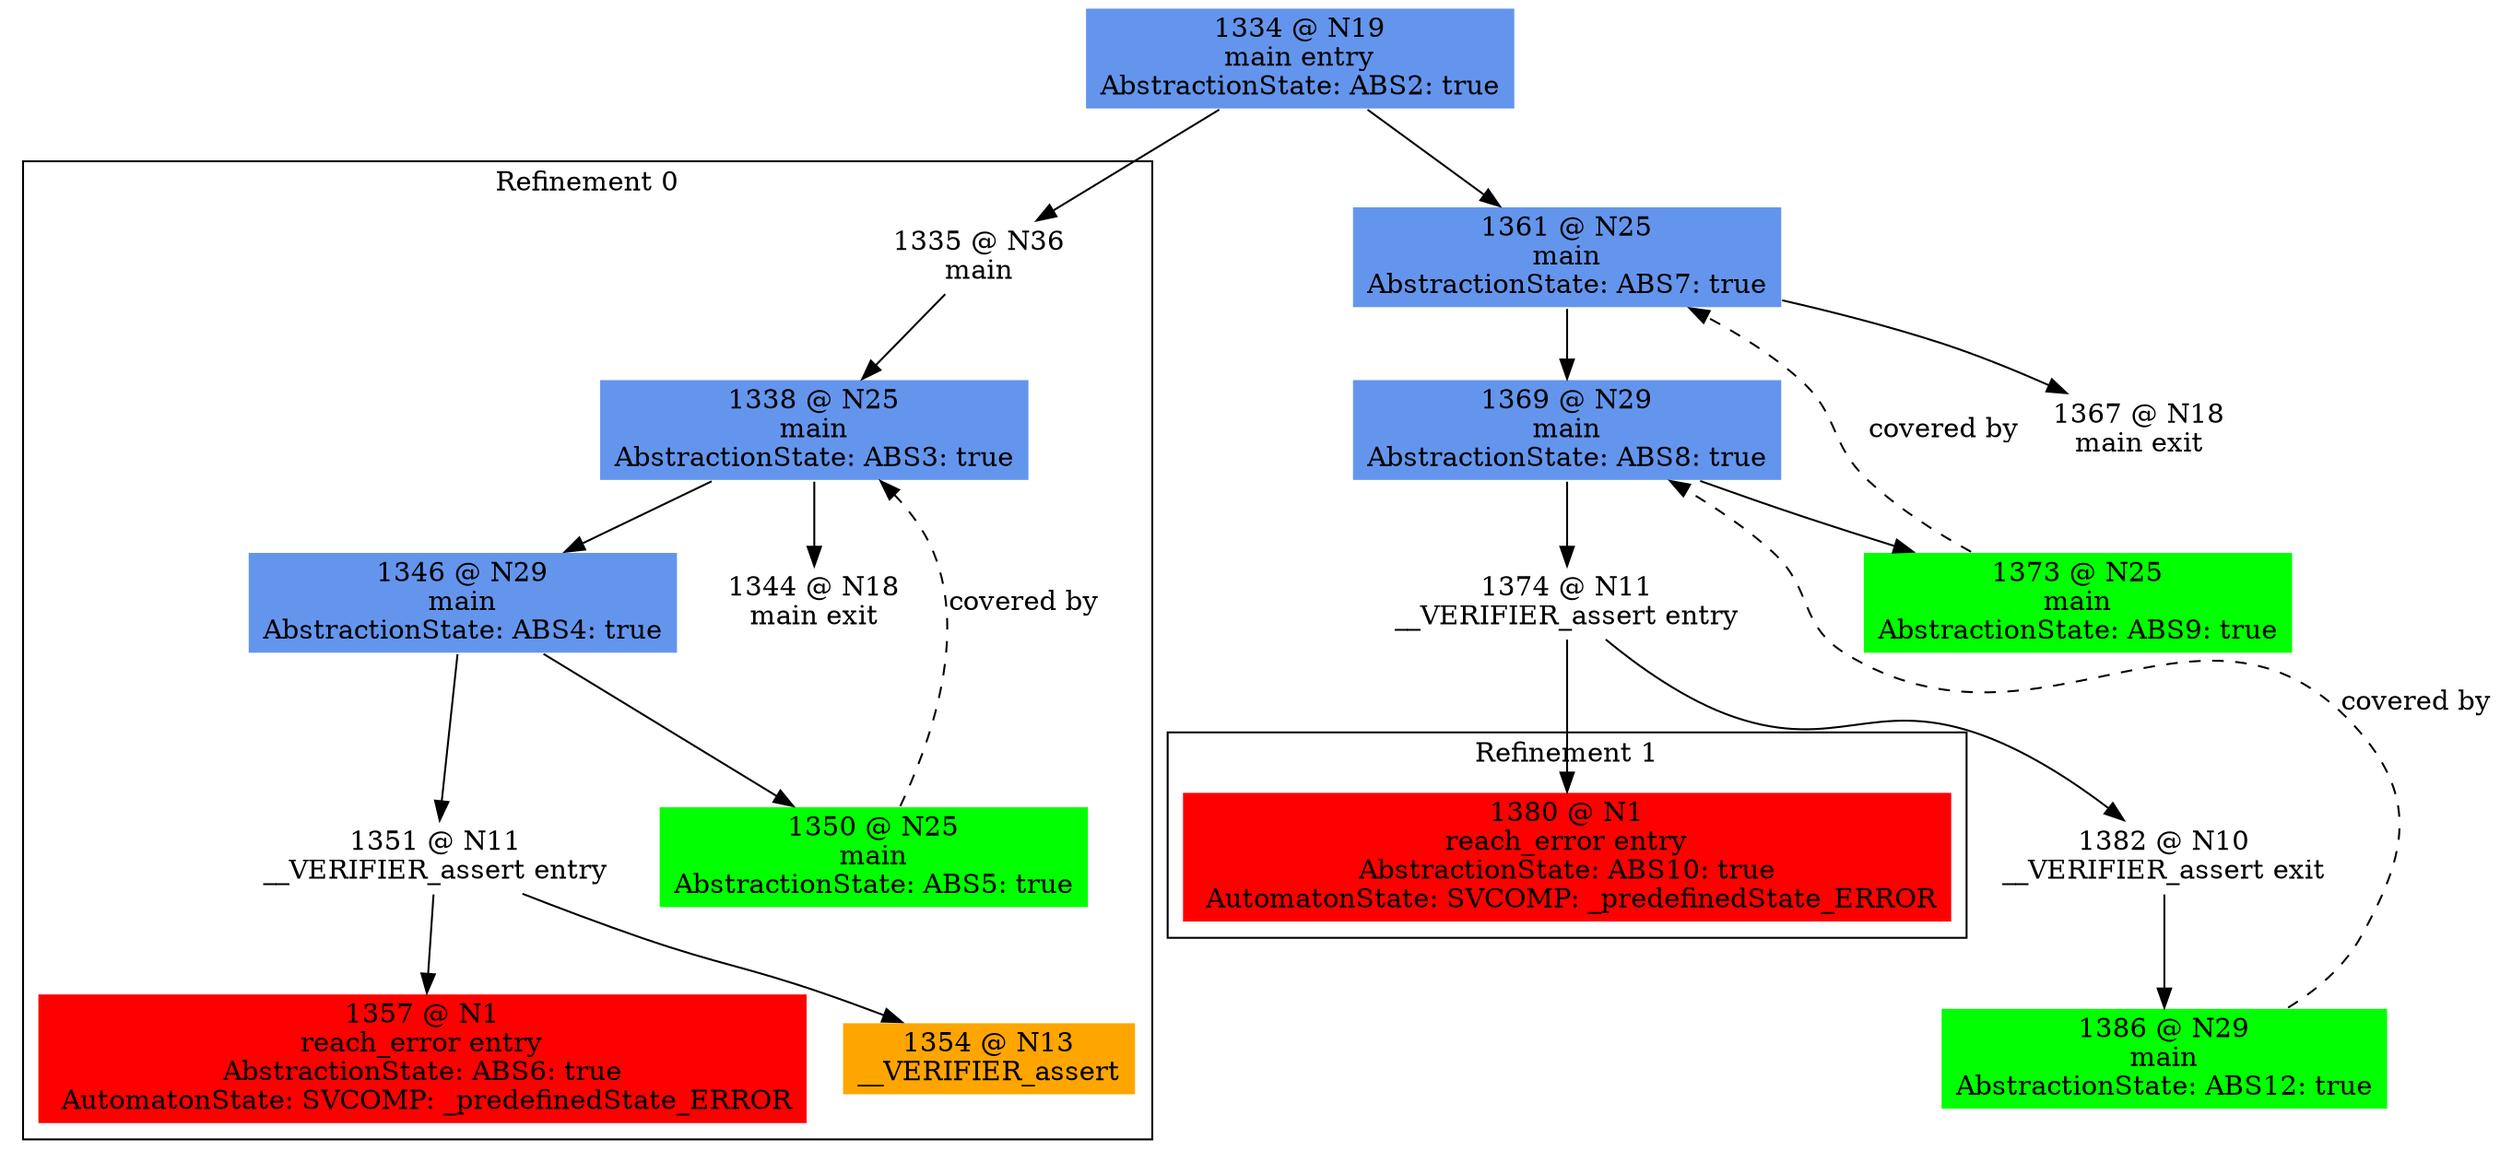 digraph ARG {
node [style="filled" shape="box" color="white"]
subgraph cluster_0 {
label="Refinement 0"
1335 [label="1335 @ N36\nmain\n" id="1335"]
1338 [fillcolor="cornflowerblue" label="1338 @ N25\nmain\nAbstractionState: ABS3: true\n" id="1338"]
1346 [fillcolor="cornflowerblue" label="1346 @ N29\nmain\nAbstractionState: ABS4: true\n" id="1346"]
1351 [label="1351 @ N11\n__VERIFIER_assert entry\n" id="1351"]
1357 [fillcolor="red" label="1357 @ N1\nreach_error entry\nAbstractionState: ABS6: true\n AutomatonState: SVCOMP: _predefinedState_ERROR\n" id="1357"]
1354 [fillcolor="orange" label="1354 @ N13\n__VERIFIER_assert\n" id="1354"]
1350 [fillcolor="green" label="1350 @ N25\nmain\nAbstractionState: ABS5: true\n" id="1350"]
1344 [label="1344 @ N18\nmain exit\n" id="1344"]
1335 -> 1338 []
1350 -> 1338 [style="dashed" weight="0" label="covered by"]
1338 -> 1344 []
1338 -> 1346 []
1346 -> 1350 []
1346 -> 1351 []
1351 -> 1354 []
1351 -> 1357 []
}
1334 -> 1335
subgraph cluster_1 {
label="Refinement 1"
1380 [fillcolor="red" label="1380 @ N1\nreach_error entry\nAbstractionState: ABS10: true\n AutomatonState: SVCOMP: _predefinedState_ERROR\n" id="1380"]
}
1374 -> 1380
1334 [fillcolor="cornflowerblue" label="1334 @ N19\nmain entry\nAbstractionState: ABS2: true\n" id="1334"]
1361 [fillcolor="cornflowerblue" label="1361 @ N25\nmain\nAbstractionState: ABS7: true\n" id="1361"]
1369 [fillcolor="cornflowerblue" label="1369 @ N29\nmain\nAbstractionState: ABS8: true\n" id="1369"]
1374 [label="1374 @ N11\n__VERIFIER_assert entry\n" id="1374"]
1382 [label="1382 @ N10\n__VERIFIER_assert exit\n" id="1382"]
1386 [fillcolor="green" label="1386 @ N29\nmain\nAbstractionState: ABS12: true\n" id="1386"]
1373 [fillcolor="green" label="1373 @ N25\nmain\nAbstractionState: ABS9: true\n" id="1373"]
1367 [label="1367 @ N18\nmain exit\n" id="1367"]
1334 -> 1361 []
1373 -> 1361 [style="dashed" weight="0" label="covered by"]
1361 -> 1367 []
1361 -> 1369 []
1386 -> 1369 [style="dashed" weight="0" label="covered by"]
1369 -> 1373 []
1369 -> 1374 []
1374 -> 1382 []
1382 -> 1386 []
}

